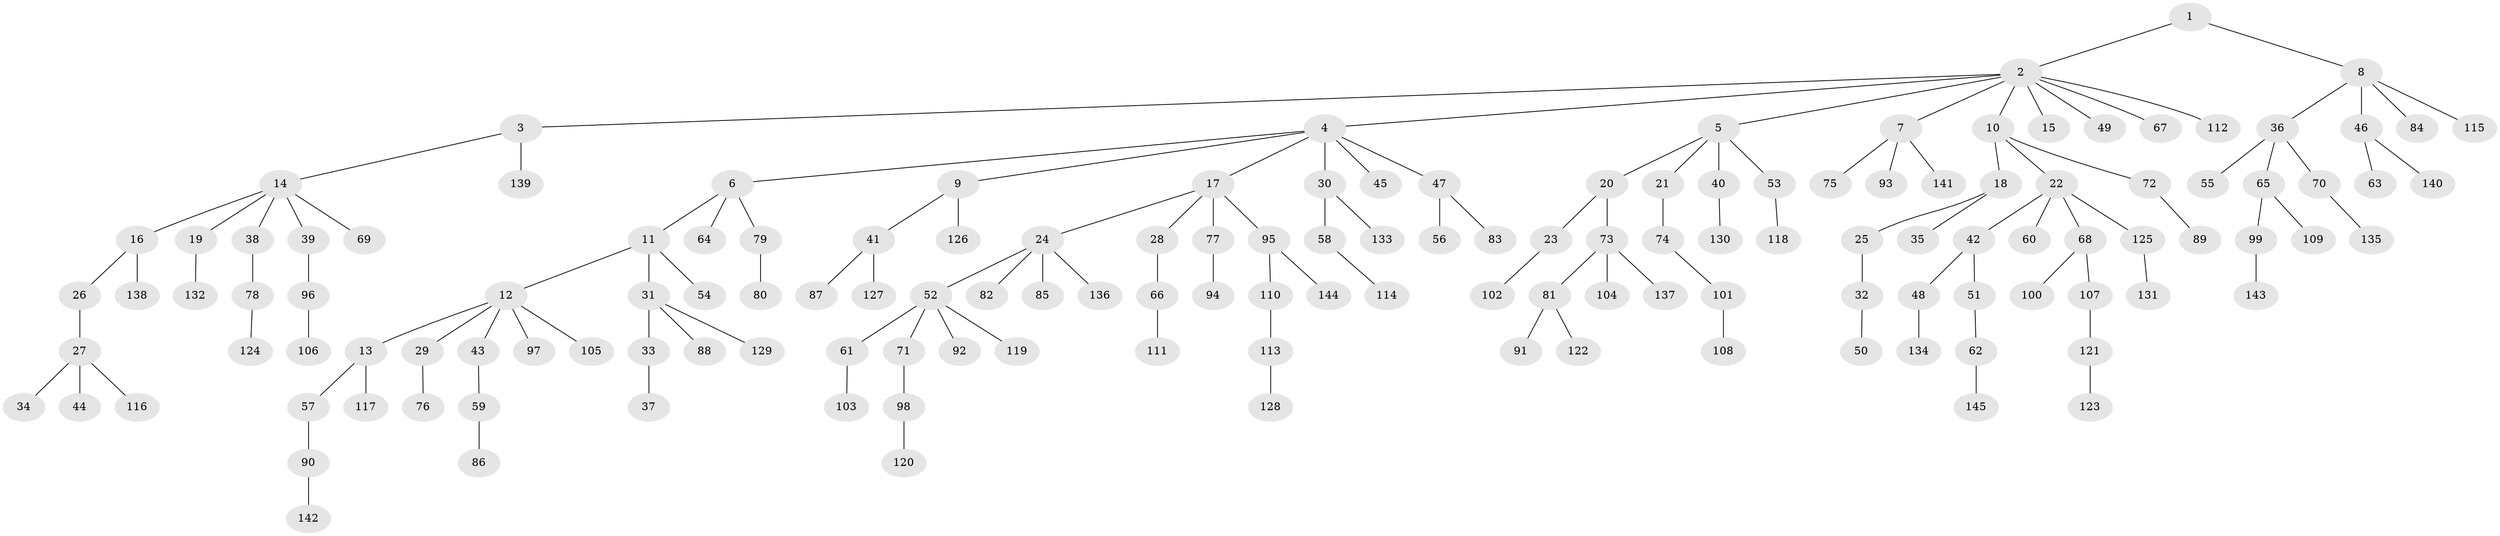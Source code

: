 // coarse degree distribution, {10: 0.019801980198019802, 3: 0.0891089108910891, 6: 0.0297029702970297, 4: 0.0594059405940594, 2: 0.21782178217821782, 5: 0.019801980198019802, 1: 0.5643564356435643}
// Generated by graph-tools (version 1.1) at 2025/24/03/03/25 07:24:08]
// undirected, 145 vertices, 144 edges
graph export_dot {
graph [start="1"]
  node [color=gray90,style=filled];
  1;
  2;
  3;
  4;
  5;
  6;
  7;
  8;
  9;
  10;
  11;
  12;
  13;
  14;
  15;
  16;
  17;
  18;
  19;
  20;
  21;
  22;
  23;
  24;
  25;
  26;
  27;
  28;
  29;
  30;
  31;
  32;
  33;
  34;
  35;
  36;
  37;
  38;
  39;
  40;
  41;
  42;
  43;
  44;
  45;
  46;
  47;
  48;
  49;
  50;
  51;
  52;
  53;
  54;
  55;
  56;
  57;
  58;
  59;
  60;
  61;
  62;
  63;
  64;
  65;
  66;
  67;
  68;
  69;
  70;
  71;
  72;
  73;
  74;
  75;
  76;
  77;
  78;
  79;
  80;
  81;
  82;
  83;
  84;
  85;
  86;
  87;
  88;
  89;
  90;
  91;
  92;
  93;
  94;
  95;
  96;
  97;
  98;
  99;
  100;
  101;
  102;
  103;
  104;
  105;
  106;
  107;
  108;
  109;
  110;
  111;
  112;
  113;
  114;
  115;
  116;
  117;
  118;
  119;
  120;
  121;
  122;
  123;
  124;
  125;
  126;
  127;
  128;
  129;
  130;
  131;
  132;
  133;
  134;
  135;
  136;
  137;
  138;
  139;
  140;
  141;
  142;
  143;
  144;
  145;
  1 -- 2;
  1 -- 8;
  2 -- 3;
  2 -- 4;
  2 -- 5;
  2 -- 7;
  2 -- 10;
  2 -- 15;
  2 -- 49;
  2 -- 67;
  2 -- 112;
  3 -- 14;
  3 -- 139;
  4 -- 6;
  4 -- 9;
  4 -- 17;
  4 -- 30;
  4 -- 45;
  4 -- 47;
  5 -- 20;
  5 -- 21;
  5 -- 40;
  5 -- 53;
  6 -- 11;
  6 -- 64;
  6 -- 79;
  7 -- 75;
  7 -- 93;
  7 -- 141;
  8 -- 36;
  8 -- 46;
  8 -- 84;
  8 -- 115;
  9 -- 41;
  9 -- 126;
  10 -- 18;
  10 -- 22;
  10 -- 72;
  11 -- 12;
  11 -- 31;
  11 -- 54;
  12 -- 13;
  12 -- 29;
  12 -- 43;
  12 -- 97;
  12 -- 105;
  13 -- 57;
  13 -- 117;
  14 -- 16;
  14 -- 19;
  14 -- 38;
  14 -- 39;
  14 -- 69;
  16 -- 26;
  16 -- 138;
  17 -- 24;
  17 -- 28;
  17 -- 77;
  17 -- 95;
  18 -- 25;
  18 -- 35;
  19 -- 132;
  20 -- 23;
  20 -- 73;
  21 -- 74;
  22 -- 42;
  22 -- 60;
  22 -- 68;
  22 -- 125;
  23 -- 102;
  24 -- 52;
  24 -- 82;
  24 -- 85;
  24 -- 136;
  25 -- 32;
  26 -- 27;
  27 -- 34;
  27 -- 44;
  27 -- 116;
  28 -- 66;
  29 -- 76;
  30 -- 58;
  30 -- 133;
  31 -- 33;
  31 -- 88;
  31 -- 129;
  32 -- 50;
  33 -- 37;
  36 -- 55;
  36 -- 65;
  36 -- 70;
  38 -- 78;
  39 -- 96;
  40 -- 130;
  41 -- 87;
  41 -- 127;
  42 -- 48;
  42 -- 51;
  43 -- 59;
  46 -- 63;
  46 -- 140;
  47 -- 56;
  47 -- 83;
  48 -- 134;
  51 -- 62;
  52 -- 61;
  52 -- 71;
  52 -- 92;
  52 -- 119;
  53 -- 118;
  57 -- 90;
  58 -- 114;
  59 -- 86;
  61 -- 103;
  62 -- 145;
  65 -- 99;
  65 -- 109;
  66 -- 111;
  68 -- 100;
  68 -- 107;
  70 -- 135;
  71 -- 98;
  72 -- 89;
  73 -- 81;
  73 -- 104;
  73 -- 137;
  74 -- 101;
  77 -- 94;
  78 -- 124;
  79 -- 80;
  81 -- 91;
  81 -- 122;
  90 -- 142;
  95 -- 110;
  95 -- 144;
  96 -- 106;
  98 -- 120;
  99 -- 143;
  101 -- 108;
  107 -- 121;
  110 -- 113;
  113 -- 128;
  121 -- 123;
  125 -- 131;
}
